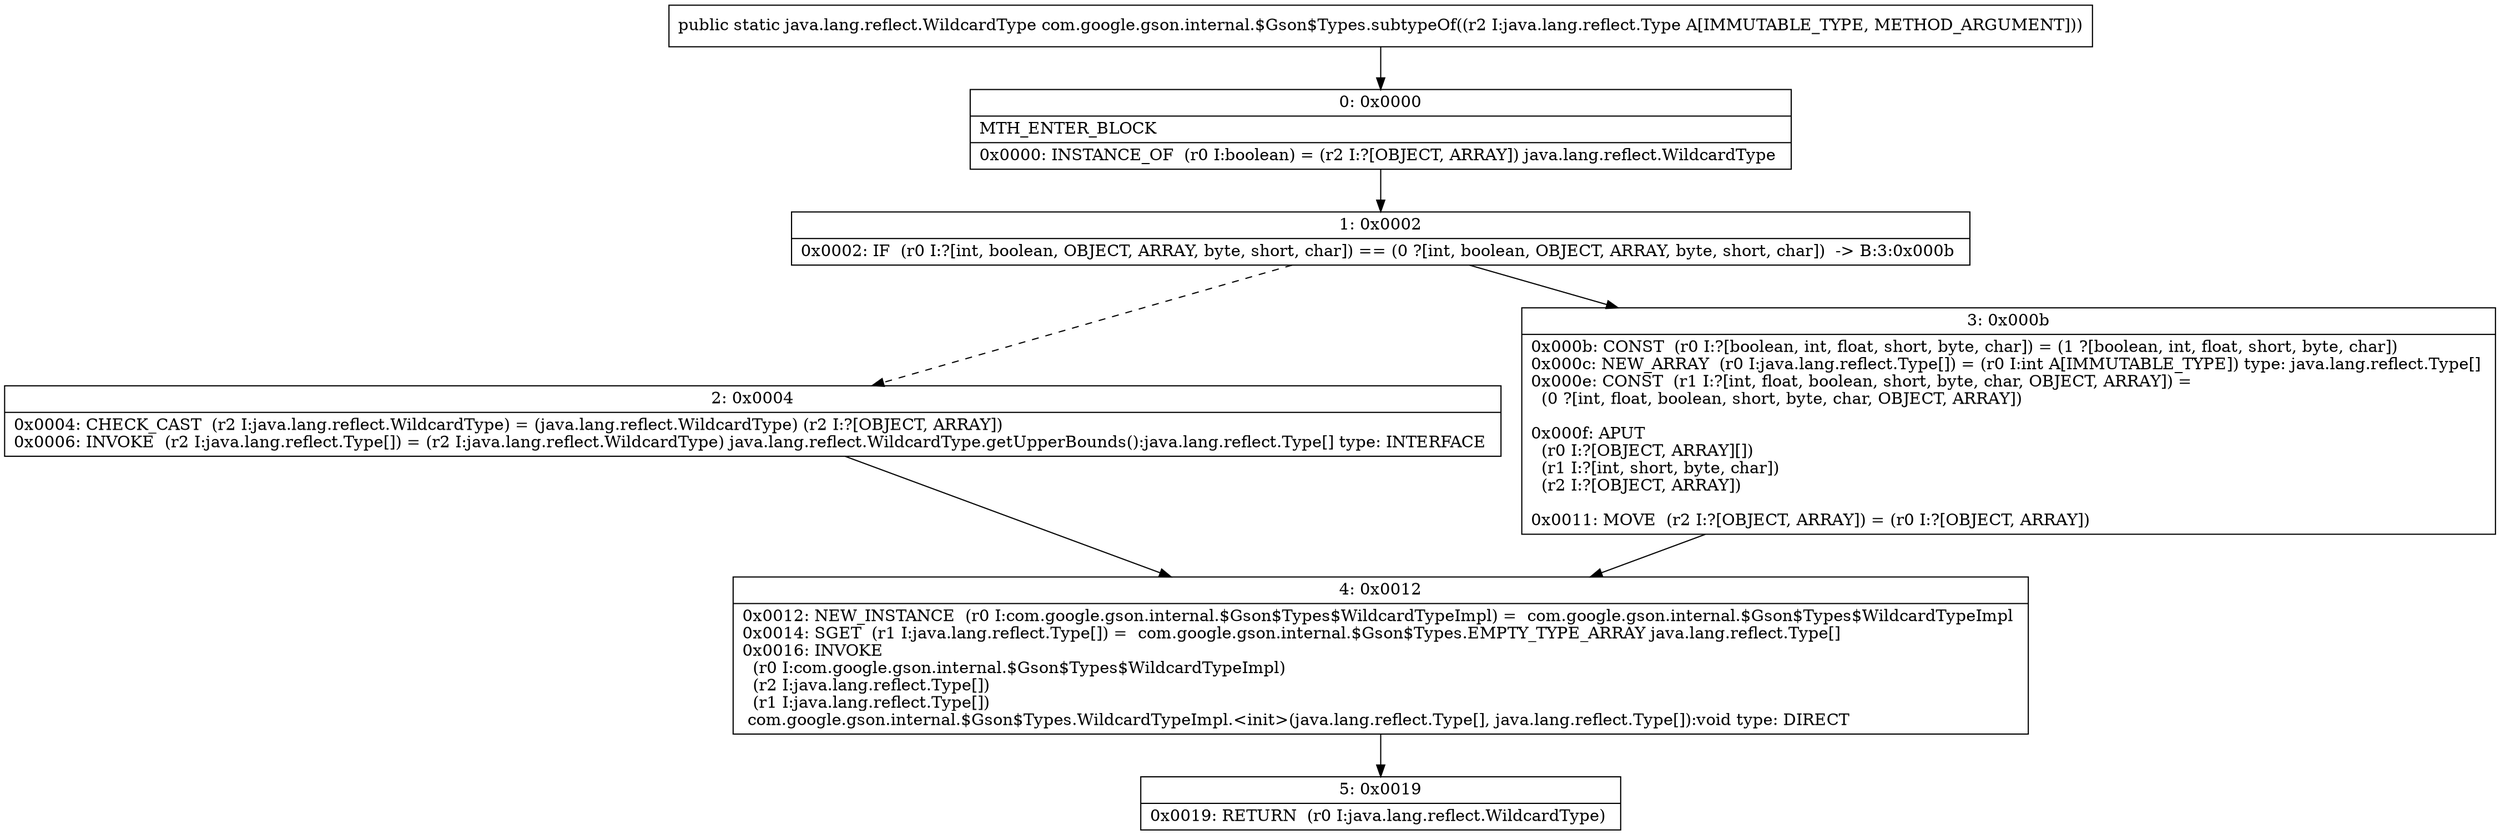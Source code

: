 digraph "CFG forcom.google.gson.internal.$Gson$Types.subtypeOf(Ljava\/lang\/reflect\/Type;)Ljava\/lang\/reflect\/WildcardType;" {
Node_0 [shape=record,label="{0\:\ 0x0000|MTH_ENTER_BLOCK\l|0x0000: INSTANCE_OF  (r0 I:boolean) = (r2 I:?[OBJECT, ARRAY]) java.lang.reflect.WildcardType \l}"];
Node_1 [shape=record,label="{1\:\ 0x0002|0x0002: IF  (r0 I:?[int, boolean, OBJECT, ARRAY, byte, short, char]) == (0 ?[int, boolean, OBJECT, ARRAY, byte, short, char])  \-\> B:3:0x000b \l}"];
Node_2 [shape=record,label="{2\:\ 0x0004|0x0004: CHECK_CAST  (r2 I:java.lang.reflect.WildcardType) = (java.lang.reflect.WildcardType) (r2 I:?[OBJECT, ARRAY]) \l0x0006: INVOKE  (r2 I:java.lang.reflect.Type[]) = (r2 I:java.lang.reflect.WildcardType) java.lang.reflect.WildcardType.getUpperBounds():java.lang.reflect.Type[] type: INTERFACE \l}"];
Node_3 [shape=record,label="{3\:\ 0x000b|0x000b: CONST  (r0 I:?[boolean, int, float, short, byte, char]) = (1 ?[boolean, int, float, short, byte, char]) \l0x000c: NEW_ARRAY  (r0 I:java.lang.reflect.Type[]) = (r0 I:int A[IMMUTABLE_TYPE]) type: java.lang.reflect.Type[] \l0x000e: CONST  (r1 I:?[int, float, boolean, short, byte, char, OBJECT, ARRAY]) = \l  (0 ?[int, float, boolean, short, byte, char, OBJECT, ARRAY])\l \l0x000f: APUT  \l  (r0 I:?[OBJECT, ARRAY][])\l  (r1 I:?[int, short, byte, char])\l  (r2 I:?[OBJECT, ARRAY])\l \l0x0011: MOVE  (r2 I:?[OBJECT, ARRAY]) = (r0 I:?[OBJECT, ARRAY]) \l}"];
Node_4 [shape=record,label="{4\:\ 0x0012|0x0012: NEW_INSTANCE  (r0 I:com.google.gson.internal.$Gson$Types$WildcardTypeImpl) =  com.google.gson.internal.$Gson$Types$WildcardTypeImpl \l0x0014: SGET  (r1 I:java.lang.reflect.Type[]) =  com.google.gson.internal.$Gson$Types.EMPTY_TYPE_ARRAY java.lang.reflect.Type[] \l0x0016: INVOKE  \l  (r0 I:com.google.gson.internal.$Gson$Types$WildcardTypeImpl)\l  (r2 I:java.lang.reflect.Type[])\l  (r1 I:java.lang.reflect.Type[])\l com.google.gson.internal.$Gson$Types.WildcardTypeImpl.\<init\>(java.lang.reflect.Type[], java.lang.reflect.Type[]):void type: DIRECT \l}"];
Node_5 [shape=record,label="{5\:\ 0x0019|0x0019: RETURN  (r0 I:java.lang.reflect.WildcardType) \l}"];
MethodNode[shape=record,label="{public static java.lang.reflect.WildcardType com.google.gson.internal.$Gson$Types.subtypeOf((r2 I:java.lang.reflect.Type A[IMMUTABLE_TYPE, METHOD_ARGUMENT])) }"];
MethodNode -> Node_0;
Node_0 -> Node_1;
Node_1 -> Node_2[style=dashed];
Node_1 -> Node_3;
Node_2 -> Node_4;
Node_3 -> Node_4;
Node_4 -> Node_5;
}

